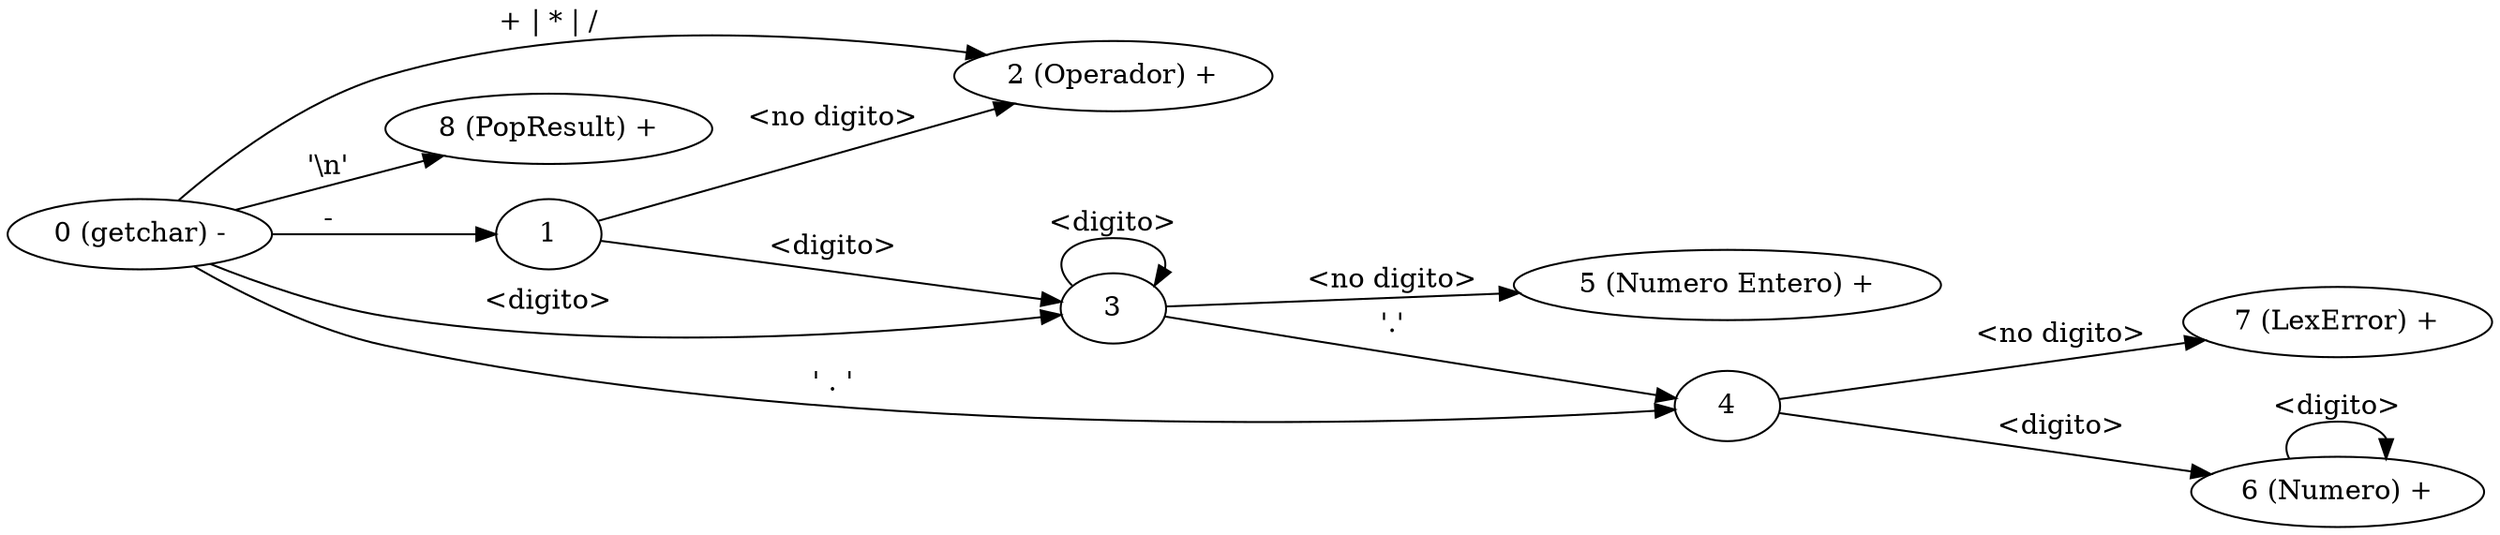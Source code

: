 digraph G{
    rankdir="LR"

    2[label="2 (Operador) +"]
    lexError[label="7 (LexError) +"]
    numero[label="6 (Numero) +"]
    ent[label="5 (Numero Entero) +"]
    pop[label="8 (PopResult) +"]
    getchar[label="0 (getchar) -"]

    getchar->1[label = " - "]
    1->2[label="<no digito>"]
    1->3[label="<digito>"]
    getchar->2[label="+ | * | /"]
    3->3[label="<digito>"]
    3->4[label="'.'"]
    4->lexError[label="<no digito>"]
    4->numero[label="<digito>"]
    numero->numero[label="<digito>"]
    getchar->3[label="<digito>"]
    3->ent[label="<no digito>"]
    getchar->4[label="' . '"]
    getchar->pop[label="'\\n'"]
}